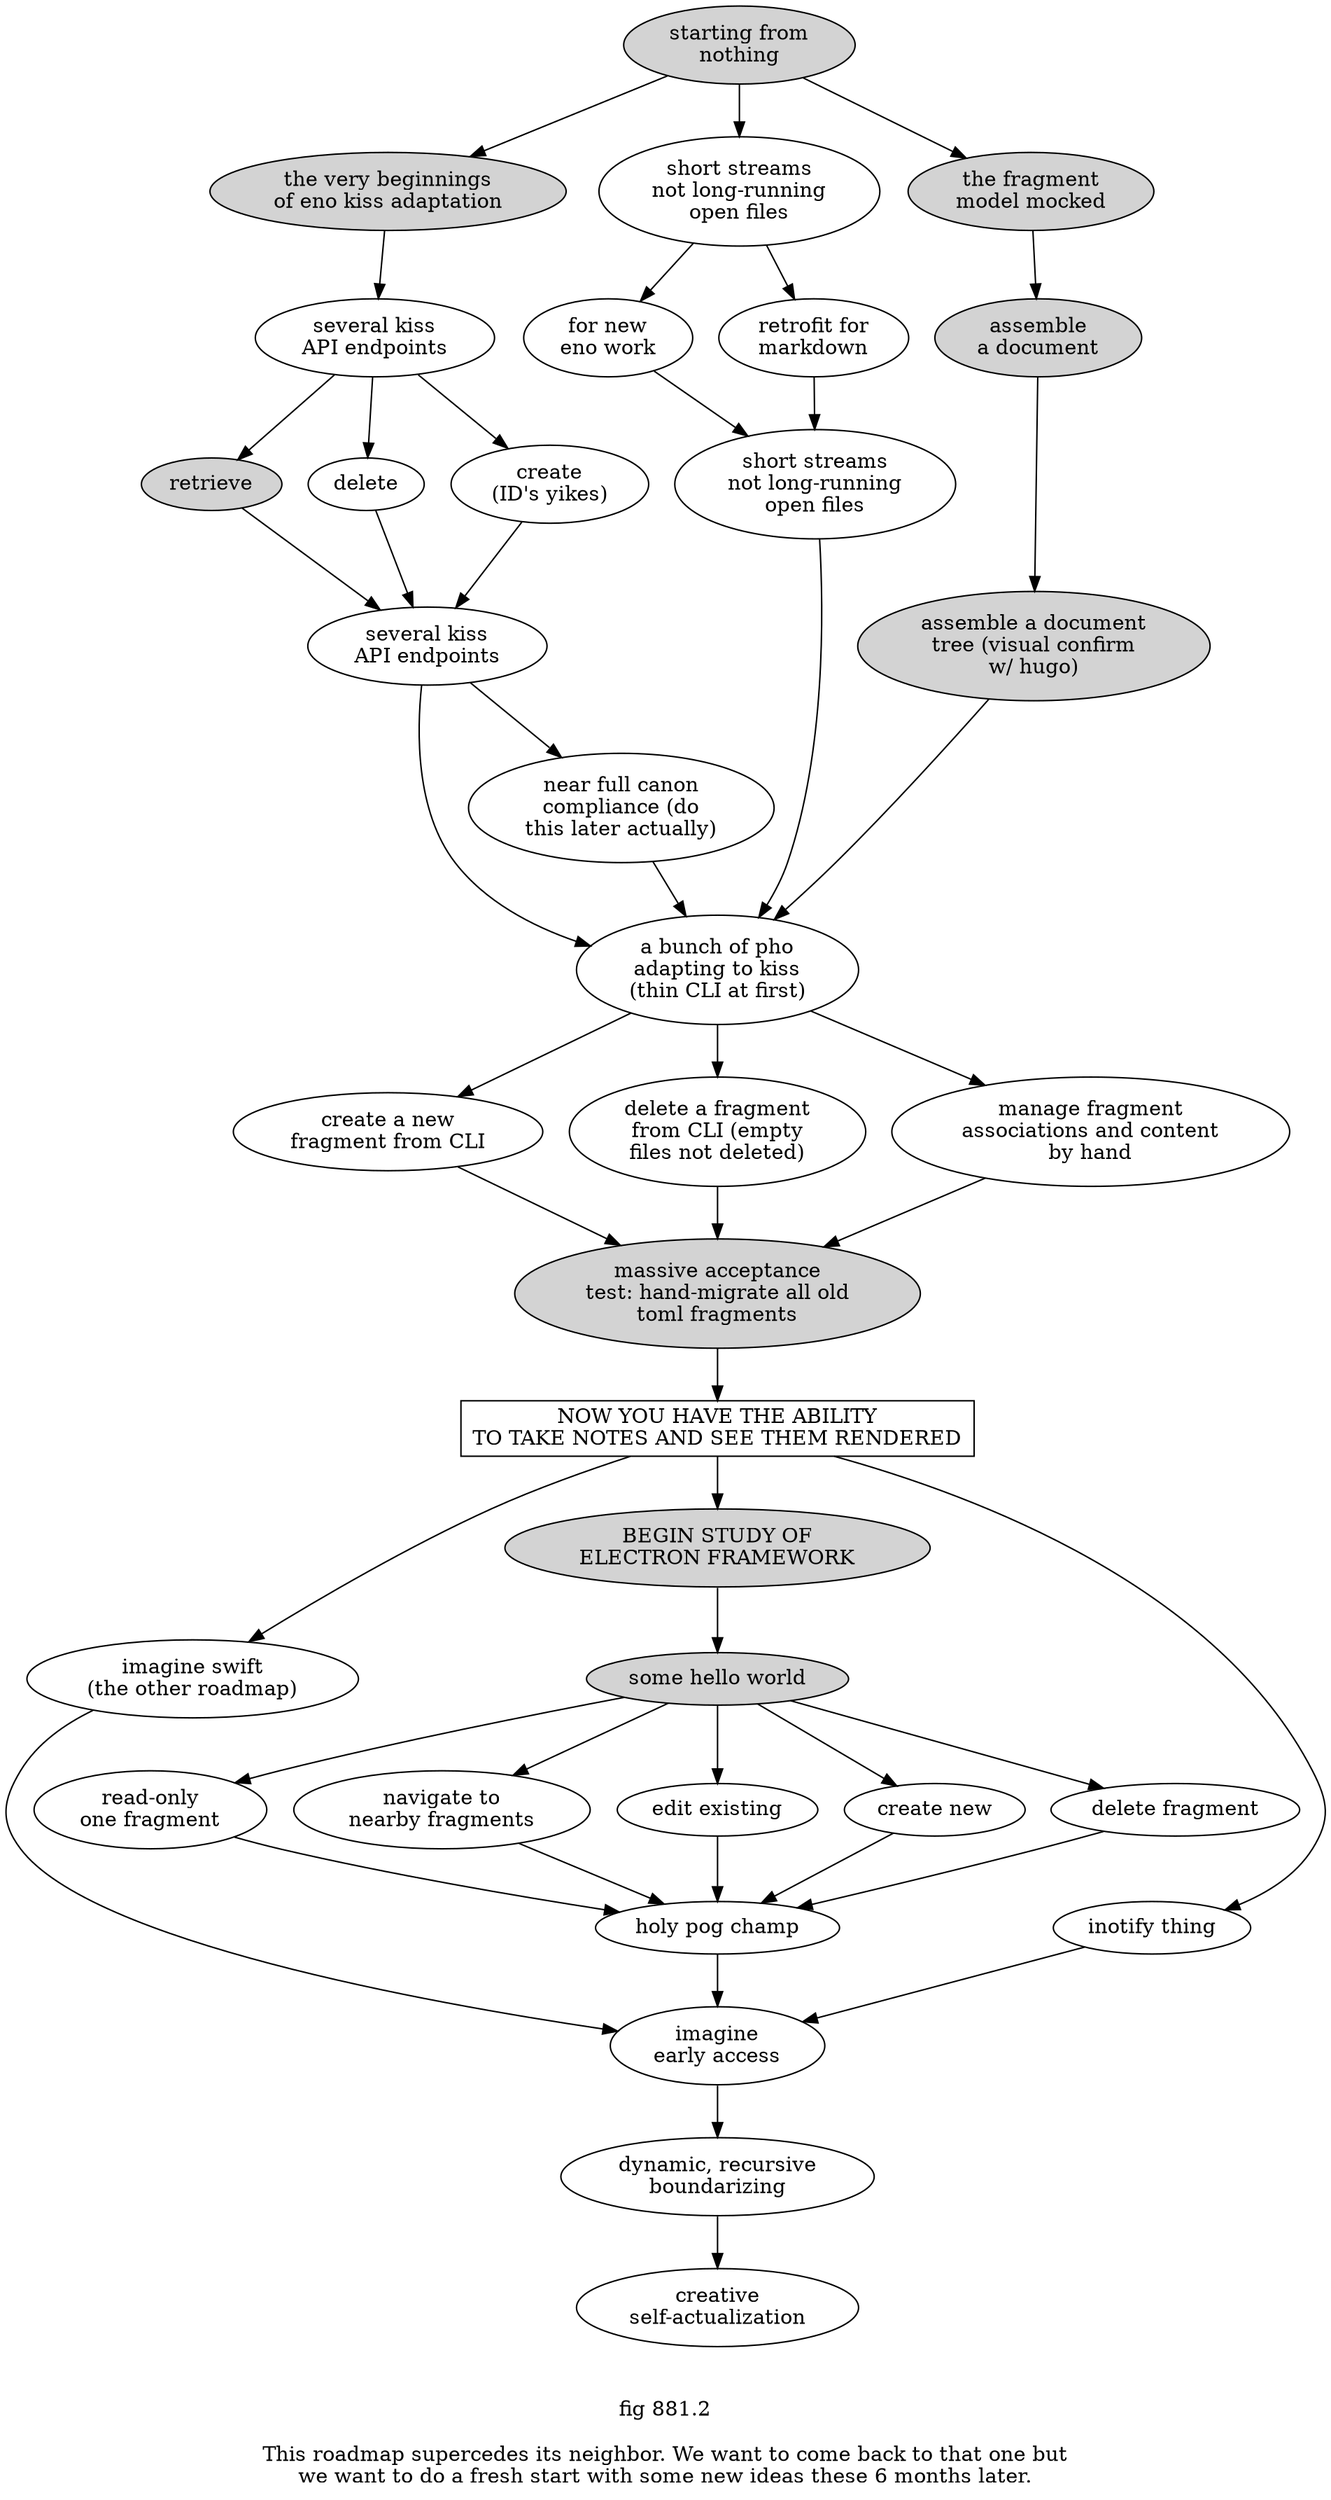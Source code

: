 digraph g {

/* rankdir=BT cool when you're close to finished */

10000[label="starting from\nnothing" style=filled]
10000->15000
10000->17000
10000->20000
15000[label="the very beginnings\nof eno kiss adaptation" style=filled]
15000->25000
17000[label="short streams\nnot long-running\nopen files"]
17000->17333
17000->17666
17333[label="for new\neno work"]
17333->17500
17666[label="retrofit for\nmarkdown"]
17666->17500
17500[label="short streams\nnot long-running\nopen files"]
17500->30000
20000[label="the fragment\nmodel mocked" style=filled]
20000->20333
20333[label="assemble\na document" style=filled]
20333->20666
20666[label="assemble a document\ntree (visual confirm\nw/ hugo)" style=filled]
20666->30000
25000[label="several kiss\nAPI endpoints"]
25000->25300
25000->25500
25000->25700
25300[label="retrieve" style=filled]
25300->25900
25500[label="delete"]
25500->25900
25700[label="create\n(ID's yikes)"]
25700->25900
25900[label="several kiss\nAPI endpoints"]
25900->30000
25900->26000
26000[label="near full canon\ncompliance (do\nthis later actually)"]
26000->30000
30000[label="a bunch of pho\nadapting to kiss\n(thin CLI at first)"]
30000->31300
30000->31500
30000->31700
31300[label="create a new\nfragment from CLI"]
31300->32500
31500[label="delete a fragment\nfrom CLI (empty\nfiles not deleted)"]
31500->32500
31700[label="manage fragment\nassociations and content\nby hand"]
31700->32500
32500[label="massive acceptance\ntest:\ hand-migrate all old\ntoml fragments" style=filled]
32500->35000
35000[shape=rect label="NOW YOU HAVE THE ABILITY
TO TAKE NOTES AND SEE THEM RENDERED"]
35000->36000
35000->36500
35000->39000
36000[label="imagine swift\n(the other roadmap)"]
36000->40000
36500[label="BEGIN STUDY OF\nELECTRON FRAMEWORK" style=filled]
36500->37000
37000[label="some hello world" style=filled]
37000->37300
37000->37500
37000->37700
37000->37750
37000->37800
37300[label="read-only\none fragment"]
37500[label="navigate to\nnearby fragments"]
37700[label="edit existing"]
37750[label="create new"]
37800[label="delete fragment"]
37300->38000
37500->38000
37700->38000
37750->38000
37800->38000
38000[label="holy pog champ"]
38000->40000
39000[label="inotify thing"]
39000->40000
40000[label="imagine\nearly access"]
40000->41000
41000[label="dynamic, recursive\nboundarizing"]
41000->50000
50000[label="creative\nself-actualization"]


label="

fig 881.2

This roadmap supercedes its neighbor. We want to come back to that one but
we want to do a fresh start with some new ideas these 6 months later.
"

}
/*
# #born.
*/

